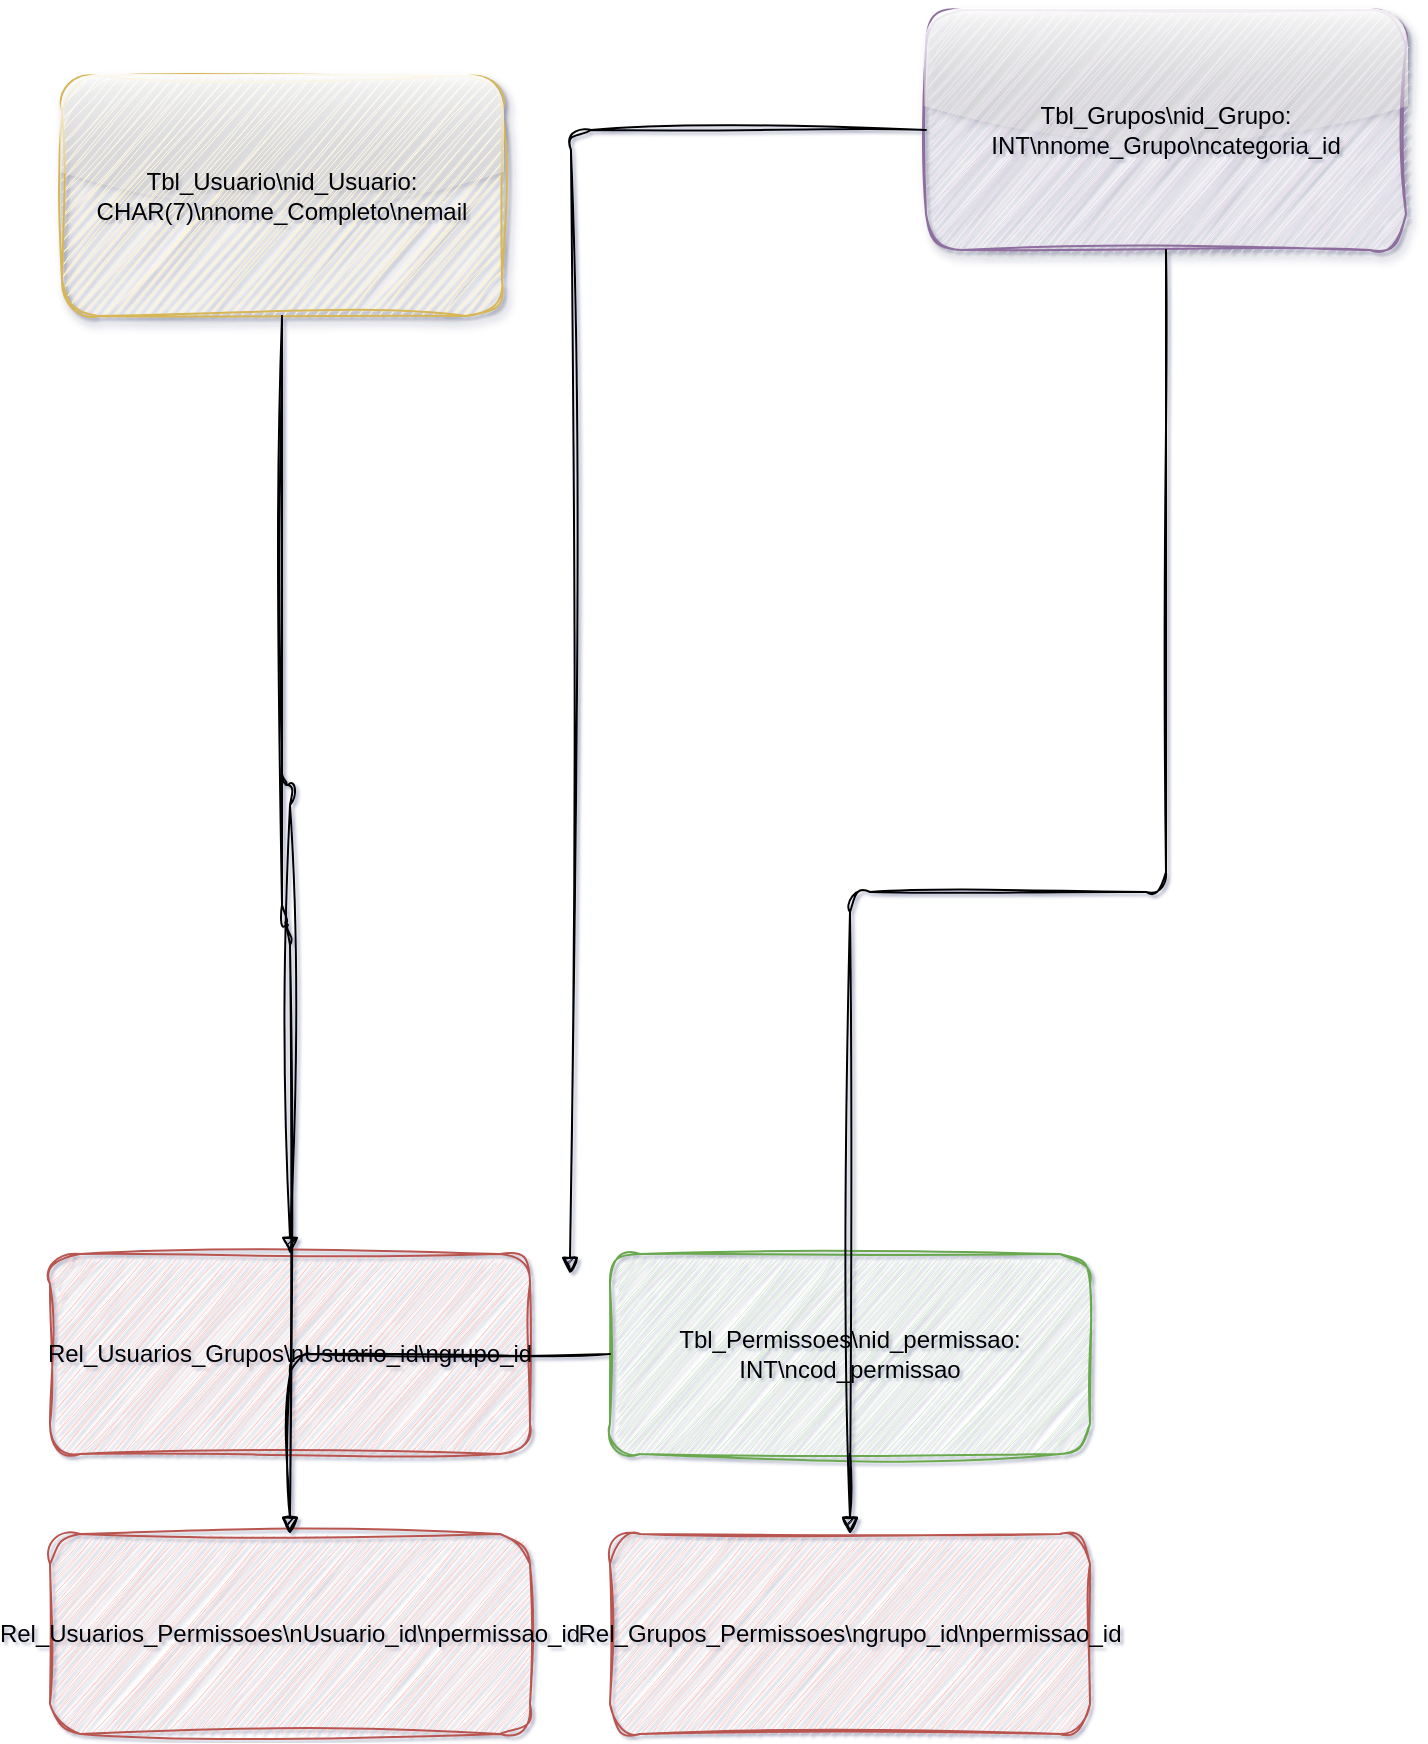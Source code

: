 <mxfile>
    <diagram name="RH Schema" id="0">
        <mxGraphModel dx="970" dy="1776" grid="0" gridSize="10" guides="1" tooltips="1" connect="1" arrows="1" fold="1" page="1" pageScale="1" pageWidth="827" pageHeight="1169" background="light-dark(#FFFFFF,#121212)" math="0" shadow="1" adaptiveColors="auto">
            <root>
                <mxCell id="0"/>
                <mxCell id="1" parent="0"/>
                <mxCell id="u1" value="Tbl_Usuario\nid_Usuario: CHAR(7)\nnome_Completo\nemail" style="rounded=1;whiteSpace=wrap;html=1;fillColor=#FFF2CC;strokeColor=#D6B656;sketch=1;curveFitting=1;jiggle=2;glass=1;shadow=1;" parent="1" vertex="1">
                    <mxGeometry x="46" y="-389" width="220" height="120" as="geometry"/>
                </mxCell>
                <mxCell id="g1" value="Tbl_Grupos\nid_Grupo: INT\nnome_Grupo\ncategoria_id" style="rounded=1;whiteSpace=wrap;html=1;fillColor=#E1D5E7;strokeColor=#8E6E9E;sketch=1;curveFitting=1;jiggle=2;glass=1;shadow=1;" parent="1" vertex="1">
                    <mxGeometry x="478" y="-422" width="240" height="120" as="geometry"/>
                </mxCell>
                <mxCell id="p1" value="Tbl_Permissoes\nid_permissao: INT\ncod_permissao" style="rounded=1;whiteSpace=wrap;html=1;fillColor=#D5E8D4;strokeColor=#6AA84F;sketch=1;curveFitting=1;jiggle=2;" parent="1" vertex="1">
                    <mxGeometry x="320" y="200" width="240" height="100" as="geometry"/>
                </mxCell>
                <mxCell id="ug1" value="Rel_Usuarios_Grupos\nUsuario_id\ngrupo_id" style="rounded=1;whiteSpace=wrap;html=1;fillColor=#F8CECC;strokeColor=#B85450;sketch=1;curveFitting=1;jiggle=2;" parent="1" vertex="1">
                    <mxGeometry x="40" y="200" width="240" height="100" as="geometry"/>
                </mxCell>
                <mxCell id="up1" value="Rel_Usuarios_Permissoes\nUsuario_id\npermissao_id" style="rounded=1;whiteSpace=wrap;html=1;fillColor=#F8CECC;strokeColor=#B85450;sketch=1;curveFitting=1;jiggle=2;" parent="1" vertex="1">
                    <mxGeometry x="40" y="340" width="240" height="100" as="geometry"/>
                </mxCell>
                <mxCell id="gp1" value="Rel_Grupos_Permissoes\ngrupo_id\npermissao_id" style="rounded=1;whiteSpace=wrap;html=1;fillColor=#F8CECC;strokeColor=#B85450;sketch=1;curveFitting=1;jiggle=2;" parent="1" vertex="1">
                    <mxGeometry x="320" y="340" width="240" height="100" as="geometry"/>
                </mxCell>
                <mxCell id="e1" style="edgeStyle=orthogonalEdgeStyle;rounded=1;html=1;endArrow=block;strokeColor=#000000;sketch=1;curveFitting=1;jiggle=2;" parent="1" source="u1" target="ug1" edge="1">
                    <mxGeometry relative="1" as="geometry"/>
                </mxCell>
                <mxCell id="e2" style="edgeStyle=orthogonalEdgeStyle;rounded=1;html=1;endArrow=block;strokeColor=#000000;exitX=0;exitY=0.5;exitDx=0;exitDy=0;sketch=1;curveFitting=1;jiggle=2;" parent="1" source="g1" edge="1">
                    <mxGeometry relative="1" as="geometry">
                        <mxPoint x="410" y="20" as="sourcePoint"/>
                        <mxPoint x="300" y="210" as="targetPoint"/>
                    </mxGeometry>
                </mxCell>
                <mxCell id="e3" style="edgeStyle=orthogonalEdgeStyle;rounded=1;html=1;endArrow=block;strokeColor=#000000;sketch=1;curveFitting=1;jiggle=2;" parent="1" source="u1" target="up1" edge="1">
                    <mxGeometry relative="1" as="geometry"/>
                </mxCell>
                <mxCell id="e4" style="edgeStyle=orthogonalEdgeStyle;rounded=1;html=1;endArrow=block;strokeColor=#000000;sketch=1;curveFitting=1;jiggle=2;" parent="1" source="p1" target="up1" edge="1">
                    <mxGeometry relative="1" as="geometry"/>
                </mxCell>
                <mxCell id="e5" style="edgeStyle=orthogonalEdgeStyle;rounded=1;html=1;endArrow=block;strokeColor=#000000;sketch=1;curveFitting=1;jiggle=2;" parent="1" source="g1" target="gp1" edge="1">
                    <mxGeometry relative="1" as="geometry"/>
                </mxCell>
                <mxCell id="e6" style="edgeStyle=orthogonalEdgeStyle;rounded=1;html=1;endArrow=block;strokeColor=#000000;sketch=1;curveFitting=1;jiggle=2;" parent="1" source="p1" target="gp1" edge="1">
                    <mxGeometry relative="1" as="geometry"/>
                </mxCell>
            </root>
        </mxGraphModel>
    </diagram>
</mxfile>
